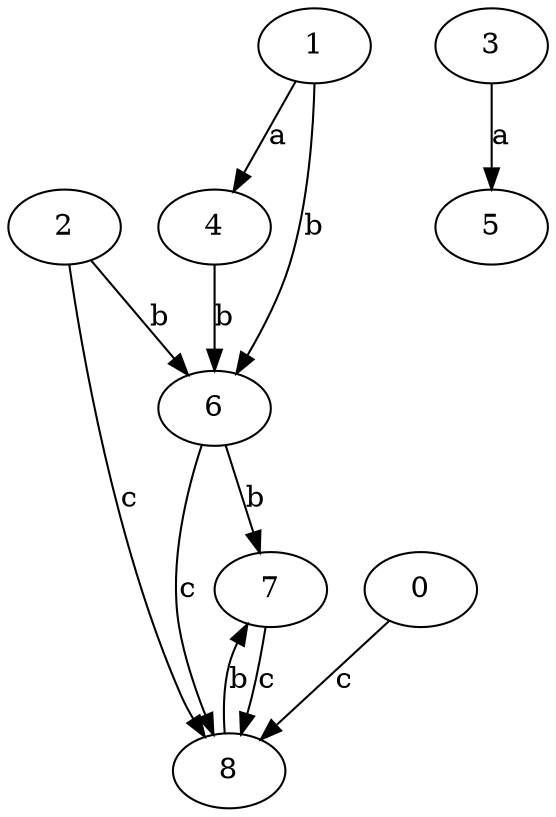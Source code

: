 strict digraph  {
2;
3;
0;
4;
1;
5;
6;
7;
8;
2 -> 6  [label=b];
2 -> 8  [label=c];
3 -> 5  [label=a];
0 -> 8  [label=c];
4 -> 6  [label=b];
1 -> 4  [label=a];
1 -> 6  [label=b];
6 -> 7  [label=b];
6 -> 8  [label=c];
7 -> 8  [label=c];
8 -> 7  [label=b];
}
